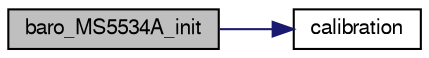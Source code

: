 digraph "baro_MS5534A_init"
{
  edge [fontname="FreeSans",fontsize="10",labelfontname="FreeSans",labelfontsize="10"];
  node [fontname="FreeSans",fontsize="10",shape=record];
  rankdir="LR";
  Node1 [label="baro_MS5534A_init",height=0.2,width=0.4,color="black", fillcolor="grey75", style="filled", fontcolor="black"];
  Node1 -> Node2 [color="midnightblue",fontsize="10",style="solid",fontname="FreeSans"];
  Node2 [label="calibration",height=0.2,width=0.4,color="black", fillcolor="white", style="filled",URL="$baro__MS5534A_8c.html#ab30c346cfd9bc2364001128c169e7898"];
}
